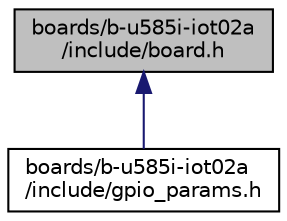 digraph "boards/b-u585i-iot02a/include/board.h"
{
 // LATEX_PDF_SIZE
  edge [fontname="Helvetica",fontsize="10",labelfontname="Helvetica",labelfontsize="10"];
  node [fontname="Helvetica",fontsize="10",shape=record];
  Node1 [label="boards/b-u585i-iot02a\l/include/board.h",height=0.2,width=0.4,color="black", fillcolor="grey75", style="filled", fontcolor="black",tooltip="Board specific definitions for the ST B-U585I-IOT02A board."];
  Node1 -> Node2 [dir="back",color="midnightblue",fontsize="10",style="solid",fontname="Helvetica"];
  Node2 [label="boards/b-u585i-iot02a\l/include/gpio_params.h",height=0.2,width=0.4,color="black", fillcolor="white", style="filled",URL="$b-u585i-iot02a_2include_2gpio__params_8h.html",tooltip="Board specific configuration of direct mapped GPIOs."];
}
